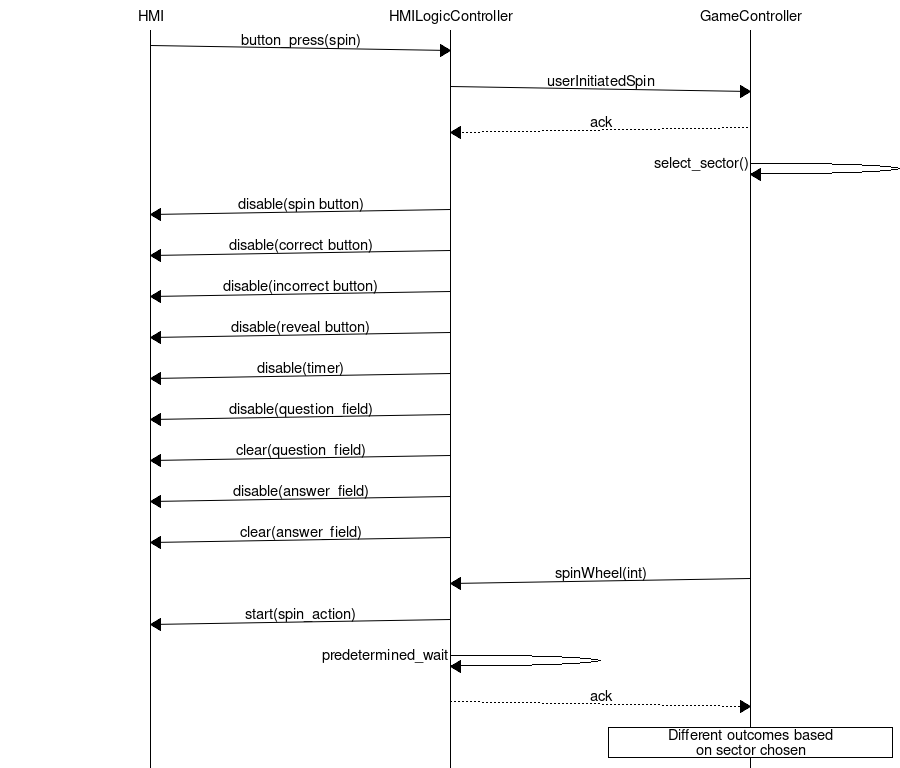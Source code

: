 msc {

 arcgradient="5", hscale="1.5";



  HMI 		[label="HMI"],
  HMILog     [label="HMILogicController"],
  Game 		[label="GameController"];

  HMI => HMILog	[label="button_press(spin)"];

  HMILog => Game [label="userInitiatedSpin"];
  Game >> HMILog [label="ack"];
   Game => Game      [label="select_sector()"];
  HMILog => HMI    [label="disable(spin button)"];
 HMILog => HMI    [label="disable(correct button)"];
  HMILog => HMI    [label="disable(incorrect button)"];
  HMILog => HMI    [label="disable(reveal button)"];
  HMILog => HMI    [label="disable(timer)"];
  HMILog => HMI    [label="disable(question_field)"];
  HMILog => HMI    [label="clear(question_field)"];
  HMILog => HMI    [label="disable(answer_field)"];
  HMILog => HMI    [label="clear(answer_field)"];

  Game => HMILog [label="spinWheel(int)"];
  HMILog => HMI    [label="start(spin_action)"];

  HMILog => HMILog 	[label="predetermined_wait"];
  HMILog >> Game [label="ack"];
  Game box Game [label="Different outcomes based\non sector chosen"];

 }